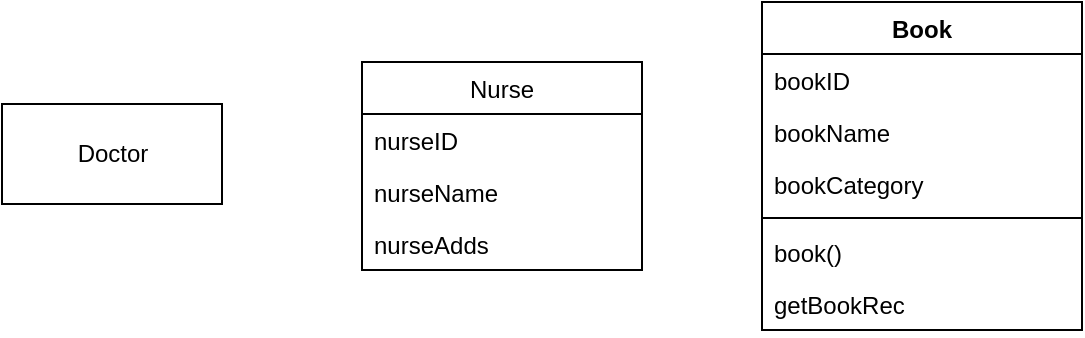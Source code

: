 <mxfile>
    <diagram id="Xlp09-8NyNw86iu3wDdq" name="class diagram">
        <mxGraphModel dx="1961" dy="864" grid="1" gridSize="10" guides="1" tooltips="1" connect="1" arrows="1" fold="1" page="1" pageScale="1" pageWidth="827" pageHeight="1169" math="0" shadow="0">
            <root>
                <mxCell id="0"/>
                <mxCell id="1" parent="0"/>
                <mxCell id="2" value="Book" style="swimlane;fontStyle=1;align=center;verticalAlign=top;childLayout=stackLayout;horizontal=1;startSize=26;horizontalStack=0;resizeParent=1;resizeParentMax=0;resizeLast=0;collapsible=1;marginBottom=0;" parent="1" vertex="1">
                    <mxGeometry x="490" y="266" width="160" height="164" as="geometry"/>
                </mxCell>
                <mxCell id="3" value="bookID" style="text;strokeColor=none;fillColor=none;align=left;verticalAlign=top;spacingLeft=4;spacingRight=4;overflow=hidden;rotatable=0;points=[[0,0.5],[1,0.5]];portConstraint=eastwest;" parent="2" vertex="1">
                    <mxGeometry y="26" width="160" height="26" as="geometry"/>
                </mxCell>
                <mxCell id="6" value="bookName" style="text;strokeColor=none;fillColor=none;align=left;verticalAlign=top;spacingLeft=4;spacingRight=4;overflow=hidden;rotatable=0;points=[[0,0.5],[1,0.5]];portConstraint=eastwest;" parent="2" vertex="1">
                    <mxGeometry y="52" width="160" height="26" as="geometry"/>
                </mxCell>
                <mxCell id="9" value="bookCategory" style="text;strokeColor=none;fillColor=none;align=left;verticalAlign=top;spacingLeft=4;spacingRight=4;overflow=hidden;rotatable=0;points=[[0,0.5],[1,0.5]];portConstraint=eastwest;" parent="2" vertex="1">
                    <mxGeometry y="78" width="160" height="26" as="geometry"/>
                </mxCell>
                <mxCell id="4" value="" style="line;strokeWidth=1;fillColor=none;align=left;verticalAlign=middle;spacingTop=-1;spacingLeft=3;spacingRight=3;rotatable=0;labelPosition=right;points=[];portConstraint=eastwest;strokeColor=inherit;" parent="2" vertex="1">
                    <mxGeometry y="104" width="160" height="8" as="geometry"/>
                </mxCell>
                <mxCell id="5" value="book()" style="text;strokeColor=none;fillColor=none;align=left;verticalAlign=top;spacingLeft=4;spacingRight=4;overflow=hidden;rotatable=0;points=[[0,0.5],[1,0.5]];portConstraint=eastwest;" parent="2" vertex="1">
                    <mxGeometry y="112" width="160" height="26" as="geometry"/>
                </mxCell>
                <mxCell id="7" value="getBookRec" style="text;strokeColor=none;fillColor=none;align=left;verticalAlign=top;spacingLeft=4;spacingRight=4;overflow=hidden;rotatable=0;points=[[0,0.5],[1,0.5]];portConstraint=eastwest;" parent="2" vertex="1">
                    <mxGeometry y="138" width="160" height="26" as="geometry"/>
                </mxCell>
                <mxCell id="10" value="Doctor" style="html=1;" vertex="1" parent="1">
                    <mxGeometry x="110" y="317" width="110" height="50" as="geometry"/>
                </mxCell>
                <mxCell id="16" value="Nurse" style="swimlane;fontStyle=0;childLayout=stackLayout;horizontal=1;startSize=26;fillColor=none;horizontalStack=0;resizeParent=1;resizeParentMax=0;resizeLast=0;collapsible=1;marginBottom=0;" vertex="1" parent="1">
                    <mxGeometry x="290" y="296" width="140" height="104" as="geometry"/>
                </mxCell>
                <mxCell id="17" value="nurseID" style="text;strokeColor=none;fillColor=none;align=left;verticalAlign=top;spacingLeft=4;spacingRight=4;overflow=hidden;rotatable=0;points=[[0,0.5],[1,0.5]];portConstraint=eastwest;" vertex="1" parent="16">
                    <mxGeometry y="26" width="140" height="26" as="geometry"/>
                </mxCell>
                <mxCell id="18" value="nurseName" style="text;strokeColor=none;fillColor=none;align=left;verticalAlign=top;spacingLeft=4;spacingRight=4;overflow=hidden;rotatable=0;points=[[0,0.5],[1,0.5]];portConstraint=eastwest;" vertex="1" parent="16">
                    <mxGeometry y="52" width="140" height="26" as="geometry"/>
                </mxCell>
                <mxCell id="19" value="nurseAdds" style="text;strokeColor=none;fillColor=none;align=left;verticalAlign=top;spacingLeft=4;spacingRight=4;overflow=hidden;rotatable=0;points=[[0,0.5],[1,0.5]];portConstraint=eastwest;" vertex="1" parent="16">
                    <mxGeometry y="78" width="140" height="26" as="geometry"/>
                </mxCell>
            </root>
        </mxGraphModel>
    </diagram>
    <diagram id="AFvmMiIMfbi11dQQgg42" name="relationship diagram">
        <mxGraphModel dx="1961" dy="864" grid="1" gridSize="10" guides="1" tooltips="1" connect="1" arrows="1" fold="1" page="1" pageScale="1" pageWidth="827" pageHeight="1169" math="0" shadow="0">
            <root>
                <mxCell id="0"/>
                <mxCell id="1" parent="0"/>
                <mxCell id="9zv6Yase_rs7e31cwi2Z-3" style="edgeStyle=none;html=1;entryX=0;entryY=0.5;entryDx=0;entryDy=0;endArrow=none;endFill=0;" parent="1" source="9zv6Yase_rs7e31cwi2Z-1" target="9zv6Yase_rs7e31cwi2Z-2" edge="1">
                    <mxGeometry relative="1" as="geometry"/>
                </mxCell>
                <mxCell id="9zv6Yase_rs7e31cwi2Z-4" value="1" style="edgeLabel;html=1;align=center;verticalAlign=top;resizable=0;points=[];" parent="9zv6Yase_rs7e31cwi2Z-3" vertex="1" connectable="0">
                    <mxGeometry x="-0.922" y="-1" relative="1" as="geometry">
                        <mxPoint x="4" y="-1" as="offset"/>
                    </mxGeometry>
                </mxCell>
                <mxCell id="9zv6Yase_rs7e31cwi2Z-5" value="1..*" style="edgeLabel;html=1;align=center;verticalAlign=top;resizable=0;points=[];" parent="9zv6Yase_rs7e31cwi2Z-3" vertex="1" connectable="0">
                    <mxGeometry x="0.868" y="-1" relative="1" as="geometry">
                        <mxPoint as="offset"/>
                    </mxGeometry>
                </mxCell>
                <mxCell id="9zv6Yase_rs7e31cwi2Z-8" value="Management" style="edgeLabel;html=1;align=center;verticalAlign=bottom;resizable=0;points=[];" parent="9zv6Yase_rs7e31cwi2Z-3" vertex="1" connectable="0">
                    <mxGeometry x="-0.118" y="2" relative="1" as="geometry">
                        <mxPoint x="14" as="offset"/>
                    </mxGeometry>
                </mxCell>
                <mxCell id="9zv6Yase_rs7e31cwi2Z-1" value="Librarian" style="html=1;" parent="1" vertex="1">
                    <mxGeometry x="190" y="310" width="110" height="50" as="geometry"/>
                </mxCell>
                <mxCell id="9zv6Yase_rs7e31cwi2Z-2" value="Books" style="html=1;" parent="1" vertex="1">
                    <mxGeometry x="450" y="310" width="110" height="50" as="geometry"/>
                </mxCell>
                <mxCell id="9zv6Yase_rs7e31cwi2Z-9" value="" style="triangle;whiteSpace=wrap;html=1;fillColor=default;" parent="1" vertex="1">
                    <mxGeometry x="420" y="320" width="10" height="10" as="geometry"/>
                </mxCell>
            </root>
        </mxGraphModel>
    </diagram>
</mxfile>